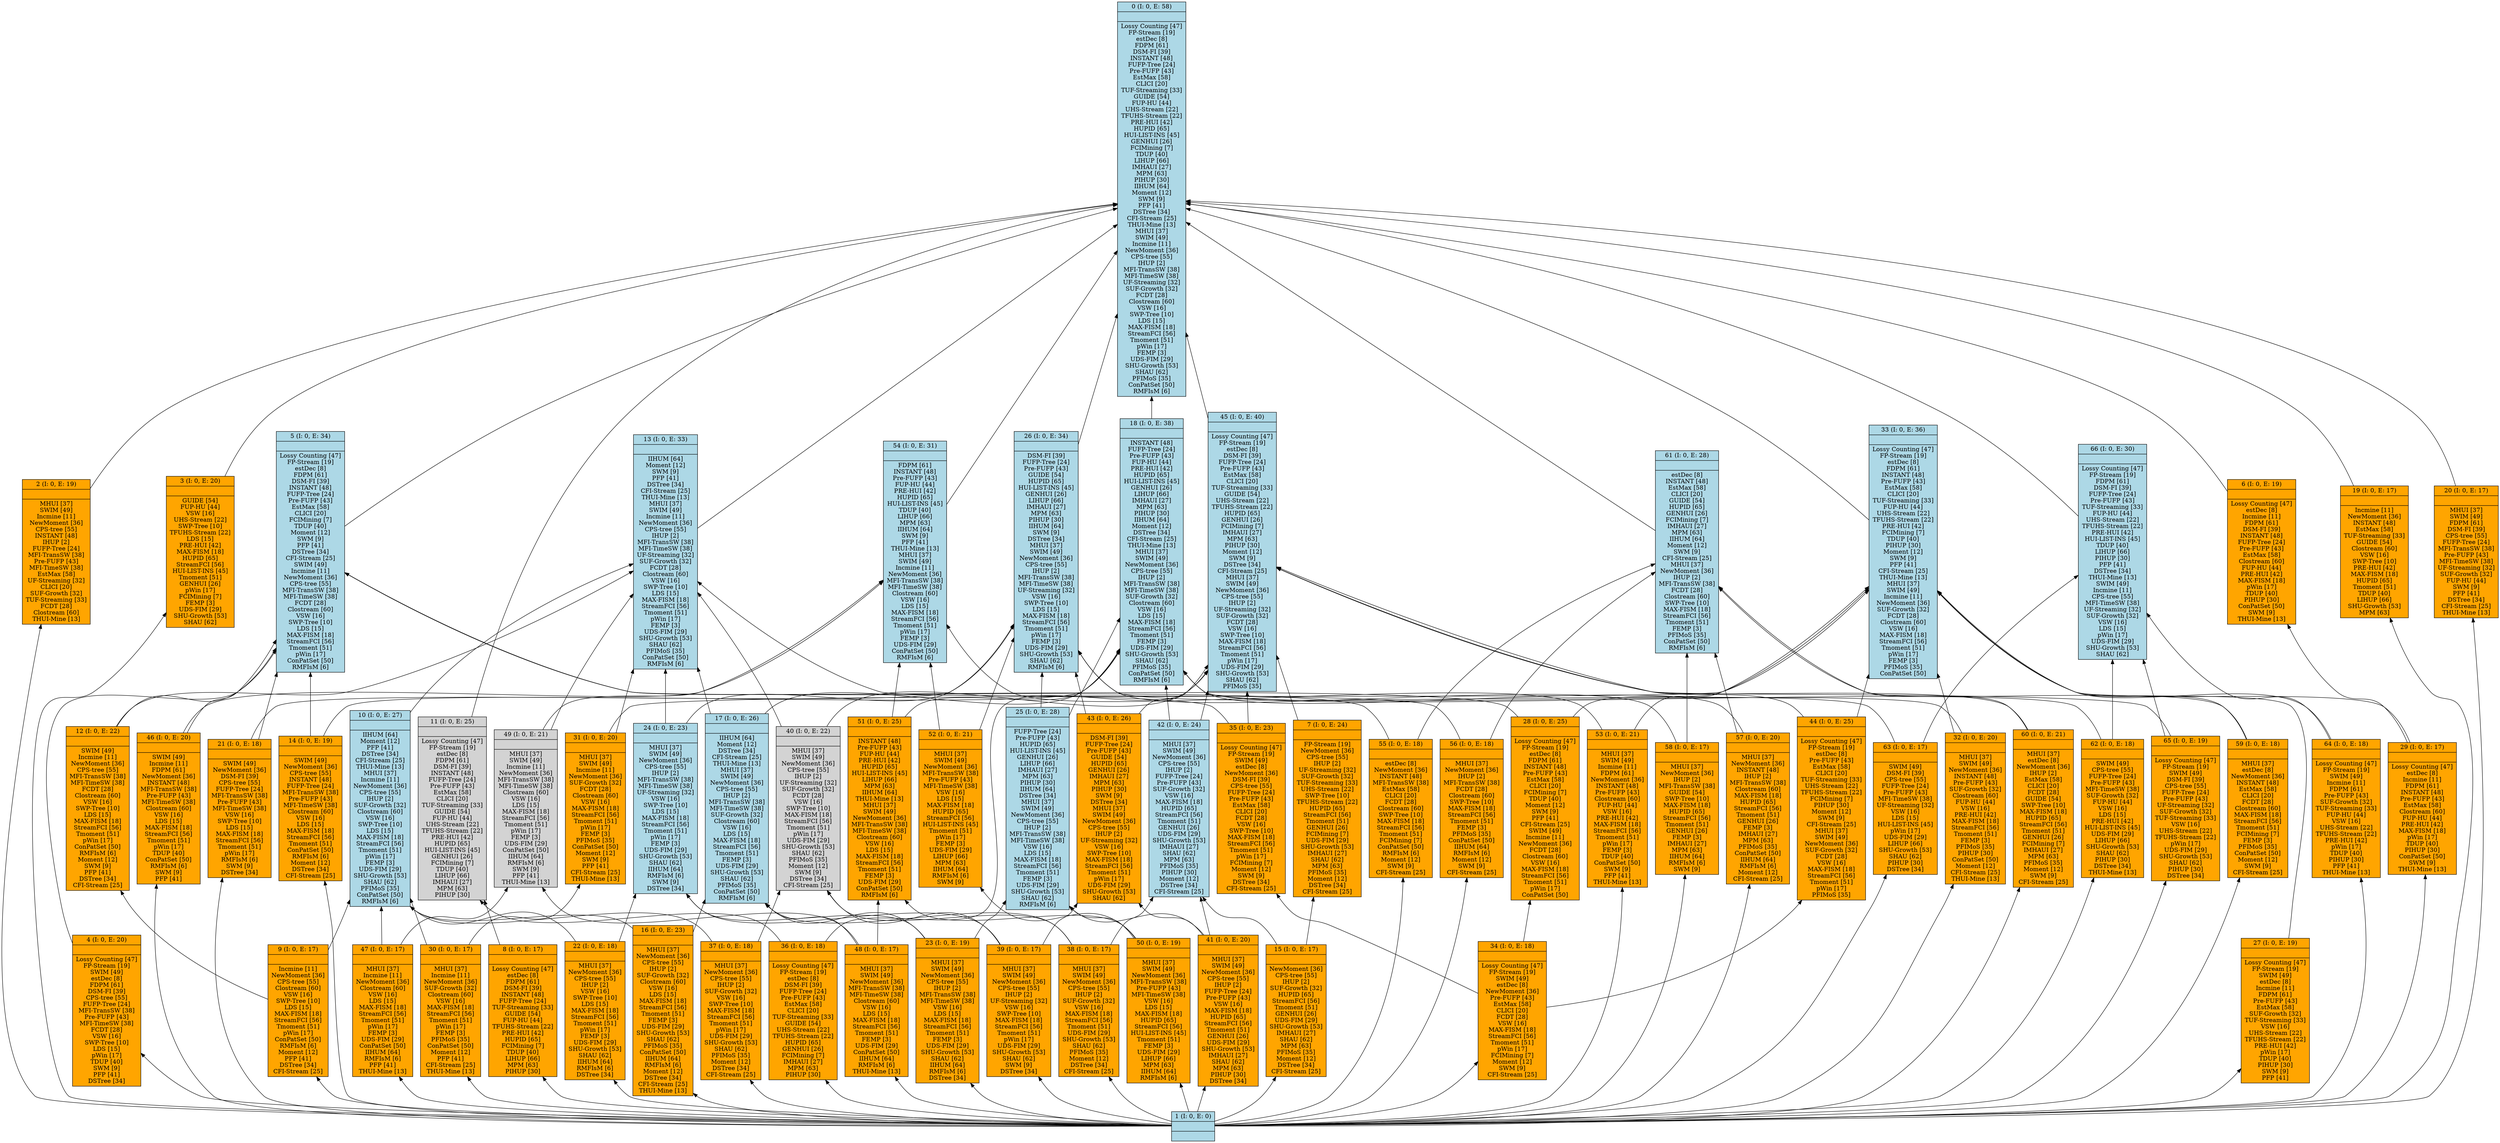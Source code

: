 digraph G { 
	rankdir=BT;
0 [shape=record,style=filled,fillcolor=lightblue,label="{0 (I: 0, E: 58)||Lossy Counting [47]\nFP-Stream [19]\nestDec [8]\nFDPM [61]\nDSM-FI [39]\nINSTANT [48]\nFUFP-Tree [24]\nPre-FUFP [43]\nEstMax [58]\nCLICI [20]\nTUF-Streaming [33]\nGUIDE [54]\nFUP-HU [44]\nUHS-Stream [22]\nTFUHS-Stream [22]\nPRE-HUI [42]\nHUPID [65]\nHUI-LIST-INS [45]\nGENHUI [26]\nFCIMining [7]\nTDUP [40]\nLIHUP [66]\nIMHAUI [27]\nMPM [63]\nPIHUP [30]\nIIHUM [64]\nMoment [12]\nSWM [9]\nPFP [41]\nDSTree [34]\nCFI-Stream [25]\nTHUI-Mine [13]\nMHUI [37]\nSWIM [49]\nIncmine [11]\nNewMoment [36]\nCPS-tree [55]\nIHUP [2]\nMFI-TransSW [38]\nMFI-TimeSW [38]\nUF-Streaming [32]\nSUF-Growth [32]\nFCDT [28]\nClostream [60]\nVSW [16]\nSWP-Tree [10]\nLDS [15]\nMAX-FISM [18]\nStreamFCI [56]\nTmoment [51]\npWin [17]\nFEMP [3]\nUDS-FIM [29]\nSHU-Growth [53]\nSHAU [62]\nPFIMoS [35]\nConPatSet [50]\nRMFIsM [6]\n}"];
1 [shape=record,style=filled,fillcolor=lightblue,label="{1 (I: 0, E: 0)||}"];
2 [shape=record,style=filled,fillcolor=orange,label="{2 (I: 0, E: 19)||MHUI [37]\nSWIM [49]\nIncmine [11]\nNewMoment [36]\nCPS-tree [55]\nINSTANT [48]\nIHUP [2]\nFUFP-Tree [24]\nMFI-TransSW [38]\nPre-FUFP [43]\nMFI-TimeSW [38]\nEstMax [58]\nUF-Streaming [32]\nCLICI [20]\nSUF-Growth [32]\nTUF-Streaming [33]\nFCDT [28]\nClostream [60]\nTHUI-Mine [13]\n}"];
3 [shape=record,style=filled,fillcolor=orange,label="{3 (I: 0, E: 20)||GUIDE [54]\nFUP-HU [44]\nVSW [16]\nUHS-Stream [22]\nSWP-Tree [10]\nTFUHS-Stream [22]\nLDS [15]\nPRE-HUI [42]\nMAX-FISM [18]\nHUPID [65]\nStreamFCI [56]\nHUI-LIST-INS [45]\nTmoment [51]\nGENHUI [26]\npWin [17]\nFCIMining [7]\nFEMP [3]\nUDS-FIM [29]\nSHU-Growth [53]\nSHAU [62]\n}"];
4 [shape=record,style=filled,fillcolor=orange,label="{4 (I: 0, E: 20)||Lossy Counting [47]\nFP-Stream [19]\nSWIM [49]\nestDec [8]\nFDPM [61]\nDSM-FI [39]\nCPS-tree [55]\nFUFP-Tree [24]\nMFI-TransSW [38]\nPre-FUFP [43]\nMFI-TimeSW [38]\nFCDT [28]\nVSW [16]\nSWP-Tree [10]\nLDS [15]\npWin [17]\nTDUP [40]\nSWM [9]\nPFP [41]\nDSTree [34]\n}"];
5 [shape=record,style=filled,fillcolor=lightblue,label="{5 (I: 0, E: 34)||Lossy Counting [47]\nFP-Stream [19]\nestDec [8]\nFDPM [61]\nDSM-FI [39]\nINSTANT [48]\nFUFP-Tree [24]\nPre-FUFP [43]\nEstMax [58]\nCLICI [20]\nFCIMining [7]\nTDUP [40]\nMoment [12]\nSWM [9]\nPFP [41]\nDSTree [34]\nCFI-Stream [25]\nSWIM [49]\nIncmine [11]\nNewMoment [36]\nCPS-tree [55]\nMFI-TransSW [38]\nMFI-TimeSW [38]\nFCDT [28]\nClostream [60]\nVSW [16]\nSWP-Tree [10]\nLDS [15]\nMAX-FISM [18]\nStreamFCI [56]\nTmoment [51]\npWin [17]\nConPatSet [50]\nRMFIsM [6]\n}"];
6 [shape=record,style=filled,fillcolor=orange,label="{6 (I: 0, E: 19)||Lossy Counting [47]\nestDec [8]\nIncmine [11]\nFDPM [61]\nDSM-FI [39]\nINSTANT [48]\nFUFP-Tree [24]\nPre-FUFP [43]\nEstMax [58]\nClostream [60]\nFUP-HU [44]\nPRE-HUI [42]\nMAX-FISM [18]\npWin [17]\nTDUP [40]\nPIHUP [30]\nConPatSet [50]\nSWM [9]\nTHUI-Mine [13]\n}"];
7 [shape=record,style=filled,fillcolor=orange,label="{7 (I: 0, E: 24)||FP-Stream [19]\nNewMoment [36]\nCPS-tree [55]\nIHUP [2]\nUF-Streaming [32]\nSUF-Growth [32]\nTUF-Streaming [33]\nUHS-Stream [22]\nSWP-Tree [10]\nTFUHS-Stream [22]\nHUPID [65]\nStreamFCI [56]\nTmoment [51]\nGENHUI [26]\nFCIMining [7]\nUDS-FIM [29]\nSHU-Growth [53]\nIMHAUI [27]\nSHAU [62]\nMPM [63]\nPFIMoS [35]\nMoment [12]\nDSTree [34]\nCFI-Stream [25]\n}"];
8 [shape=record,style=filled,fillcolor=orange,label="{8 (I: 0, E: 17)||Lossy Counting [47]\nestDec [8]\nFDPM [61]\nDSM-FI [39]\nINSTANT [48]\nFUFP-Tree [24]\nTUF-Streaming [33]\nGUIDE [54]\nFUP-HU [44]\nTFUHS-Stream [22]\nPRE-HUI [42]\nHUPID [65]\nFCIMining [7]\nTDUP [40]\nLIHUP [66]\nMPM [63]\nPIHUP [30]\n}"];
9 [shape=record,style=filled,fillcolor=orange,label="{9 (I: 0, E: 17)||Incmine [11]\nNewMoment [36]\nCPS-tree [55]\nClostream [60]\nVSW [16]\nSWP-Tree [10]\nLDS [15]\nMAX-FISM [18]\nStreamFCI [56]\nTmoment [51]\npWin [17]\nConPatSet [50]\nRMFIsM [6]\nMoment [12]\nPFP [41]\nDSTree [34]\nCFI-Stream [25]\n}"];
10 [shape=record,style=filled,fillcolor=lightblue,label="{10 (I: 0, E: 27)||IIHUM [64]\nMoment [12]\nPFP [41]\nDSTree [34]\nCFI-Stream [25]\nTHUI-Mine [13]\nMHUI [37]\nIncmine [11]\nNewMoment [36]\nCPS-tree [55]\nIHUP [2]\nSUF-Growth [32]\nClostream [60]\nVSW [16]\nSWP-Tree [10]\nLDS [15]\nMAX-FISM [18]\nStreamFCI [56]\nTmoment [51]\npWin [17]\nFEMP [3]\nUDS-FIM [29]\nSHU-Growth [53]\nSHAU [62]\nPFIMoS [35]\nConPatSet [50]\nRMFIsM [6]\n}"];
11 [shape=record,style=filled,label="{11 (I: 0, E: 25)||Lossy Counting [47]\nFP-Stream [19]\nestDec [8]\nFDPM [61]\nDSM-FI [39]\nINSTANT [48]\nFUFP-Tree [24]\nPre-FUFP [43]\nEstMax [58]\nCLICI [20]\nTUF-Streaming [33]\nGUIDE [54]\nFUP-HU [44]\nUHS-Stream [22]\nTFUHS-Stream [22]\nPRE-HUI [42]\nHUPID [65]\nHUI-LIST-INS [45]\nGENHUI [26]\nFCIMining [7]\nTDUP [40]\nLIHUP [66]\nIMHAUI [27]\nMPM [63]\nPIHUP [30]\n}"];
12 [shape=record,style=filled,fillcolor=orange,label="{12 (I: 0, E: 22)||SWIM [49]\nIncmine [11]\nNewMoment [36]\nCPS-tree [55]\nMFI-TransSW [38]\nMFI-TimeSW [38]\nFCDT [28]\nClostream [60]\nVSW [16]\nSWP-Tree [10]\nLDS [15]\nMAX-FISM [18]\nStreamFCI [56]\nTmoment [51]\npWin [17]\nConPatSet [50]\nRMFIsM [6]\nMoment [12]\nSWM [9]\nPFP [41]\nDSTree [34]\nCFI-Stream [25]\n}"];
13 [shape=record,style=filled,fillcolor=lightblue,label="{13 (I: 0, E: 33)||IIHUM [64]\nMoment [12]\nSWM [9]\nPFP [41]\nDSTree [34]\nCFI-Stream [25]\nTHUI-Mine [13]\nMHUI [37]\nSWIM [49]\nIncmine [11]\nNewMoment [36]\nCPS-tree [55]\nIHUP [2]\nMFI-TransSW [38]\nMFI-TimeSW [38]\nUF-Streaming [32]\nSUF-Growth [32]\nFCDT [28]\nClostream [60]\nVSW [16]\nSWP-Tree [10]\nLDS [15]\nMAX-FISM [18]\nStreamFCI [56]\nTmoment [51]\npWin [17]\nFEMP [3]\nUDS-FIM [29]\nSHU-Growth [53]\nSHAU [62]\nPFIMoS [35]\nConPatSet [50]\nRMFIsM [6]\n}"];
14 [shape=record,style=filled,fillcolor=orange,label="{14 (I: 0, E: 19)||SWIM [49]\nNewMoment [36]\nCPS-tree [55]\nINSTANT [48]\nFUFP-Tree [24]\nMFI-TransSW [38]\nPre-FUFP [43]\nMFI-TimeSW [38]\nClostream [60]\nVSW [16]\nLDS [15]\nMAX-FISM [18]\nStreamFCI [56]\nTmoment [51]\nConPatSet [50]\nRMFIsM [6]\nMoment [12]\nDSTree [34]\nCFI-Stream [25]\n}"];
15 [shape=record,style=filled,fillcolor=orange,label="{15 (I: 0, E: 17)||NewMoment [36]\nCPS-tree [55]\nIHUP [2]\nSUF-Growth [32]\nHUPID [65]\nStreamFCI [56]\nTmoment [51]\nGENHUI [26]\nUDS-FIM [29]\nSHU-Growth [53]\nIMHAUI [27]\nSHAU [62]\nMPM [63]\nPFIMoS [35]\nMoment [12]\nDSTree [34]\nCFI-Stream [25]\n}"];
16 [shape=record,style=filled,fillcolor=orange,label="{16 (I: 0, E: 23)||MHUI [37]\nNewMoment [36]\nCPS-tree [55]\nIHUP [2]\nSUF-Growth [32]\nClostream [60]\nVSW [16]\nLDS [15]\nMAX-FISM [18]\nStreamFCI [56]\nTmoment [51]\nFEMP [3]\nUDS-FIM [29]\nSHU-Growth [53]\nSHAU [62]\nPFIMoS [35]\nConPatSet [50]\nIIHUM [64]\nRMFIsM [6]\nMoment [12]\nDSTree [34]\nCFI-Stream [25]\nTHUI-Mine [13]\n}"];
17 [shape=record,style=filled,fillcolor=lightblue,label="{17 (I: 0, E: 26)||IIHUM [64]\nMoment [12]\nDSTree [34]\nCFI-Stream [25]\nTHUI-Mine [13]\nMHUI [37]\nSWIM [49]\nNewMoment [36]\nCPS-tree [55]\nIHUP [2]\nMFI-TransSW [38]\nMFI-TimeSW [38]\nSUF-Growth [32]\nClostream [60]\nVSW [16]\nLDS [15]\nMAX-FISM [18]\nStreamFCI [56]\nTmoment [51]\nFEMP [3]\nUDS-FIM [29]\nSHU-Growth [53]\nSHAU [62]\nPFIMoS [35]\nConPatSet [50]\nRMFIsM [6]\n}"];
18 [shape=record,style=filled,fillcolor=lightblue,label="{18 (I: 0, E: 38)||INSTANT [48]\nFUFP-Tree [24]\nPre-FUFP [43]\nFUP-HU [44]\nPRE-HUI [42]\nHUPID [65]\nHUI-LIST-INS [45]\nGENHUI [26]\nLIHUP [66]\nIMHAUI [27]\nMPM [63]\nPIHUP [30]\nIIHUM [64]\nMoment [12]\nDSTree [34]\nCFI-Stream [25]\nTHUI-Mine [13]\nMHUI [37]\nSWIM [49]\nNewMoment [36]\nCPS-tree [55]\nIHUP [2]\nMFI-TransSW [38]\nMFI-TimeSW [38]\nSUF-Growth [32]\nClostream [60]\nVSW [16]\nLDS [15]\nMAX-FISM [18]\nStreamFCI [56]\nTmoment [51]\nFEMP [3]\nUDS-FIM [29]\nSHU-Growth [53]\nSHAU [62]\nPFIMoS [35]\nConPatSet [50]\nRMFIsM [6]\n}"];
19 [shape=record,style=filled,fillcolor=orange,label="{19 (I: 0, E: 17)||Incmine [11]\nNewMoment [36]\nINSTANT [48]\nEstMax [58]\nTUF-Streaming [33]\nGUIDE [54]\nClostream [60]\nVSW [16]\nSWP-Tree [10]\nPRE-HUI [42]\nMAX-FISM [18]\nHUPID [65]\nTmoment [51]\nTDUP [40]\nLIHUP [66]\nSHU-Growth [53]\nMPM [63]\n}"];
20 [shape=record,style=filled,fillcolor=orange,label="{20 (I: 0, E: 17)||MHUI [37]\nSWIM [49]\nFDPM [61]\nDSM-FI [39]\nCPS-tree [55]\nFUFP-Tree [24]\nMFI-TransSW [38]\nPre-FUFP [43]\nMFI-TimeSW [38]\nUF-Streaming [32]\nSUF-Growth [32]\nFUP-HU [44]\nSWM [9]\nPFP [41]\nDSTree [34]\nCFI-Stream [25]\nTHUI-Mine [13]\n}"];
21 [shape=record,style=filled,fillcolor=orange,label="{21 (I: 0, E: 18)||SWIM [49]\nNewMoment [36]\nDSM-FI [39]\nCPS-tree [55]\nFUFP-Tree [24]\nMFI-TransSW [38]\nPre-FUFP [43]\nMFI-TimeSW [38]\nVSW [16]\nSWP-Tree [10]\nLDS [15]\nMAX-FISM [18]\nStreamFCI [56]\nTmoment [51]\npWin [17]\nRMFIsM [6]\nSWM [9]\nDSTree [34]\n}"];
22 [shape=record,style=filled,fillcolor=orange,label="{22 (I: 0, E: 18)||MHUI [37]\nNewMoment [36]\nCPS-tree [55]\nIHUP [2]\nVSW [16]\nSWP-Tree [10]\nLDS [15]\nMAX-FISM [18]\nStreamFCI [56]\nTmoment [51]\npWin [17]\nFEMP [3]\nUDS-FIM [29]\nSHU-Growth [53]\nSHAU [62]\nIIHUM [64]\nRMFIsM [6]\nDSTree [34]\n}"];
23 [shape=record,style=filled,fillcolor=orange,label="{23 (I: 0, E: 19)||MHUI [37]\nSWIM [49]\nNewMoment [36]\nCPS-tree [55]\nIHUP [2]\nMFI-TransSW [38]\nMFI-TimeSW [38]\nVSW [16]\nLDS [15]\nMAX-FISM [18]\nStreamFCI [56]\nTmoment [51]\nFEMP [3]\nUDS-FIM [29]\nSHU-Growth [53]\nSHAU [62]\nIIHUM [64]\nRMFIsM [6]\nDSTree [34]\n}"];
24 [shape=record,style=filled,fillcolor=lightblue,label="{24 (I: 0, E: 23)||MHUI [37]\nSWIM [49]\nNewMoment [36]\nCPS-tree [55]\nIHUP [2]\nMFI-TransSW [38]\nMFI-TimeSW [38]\nUF-Streaming [32]\nVSW [16]\nSWP-Tree [10]\nLDS [15]\nMAX-FISM [18]\nStreamFCI [56]\nTmoment [51]\npWin [17]\nFEMP [3]\nUDS-FIM [29]\nSHU-Growth [53]\nSHAU [62]\nIIHUM [64]\nRMFIsM [6]\nSWM [9]\nDSTree [34]\n}"];
25 [shape=record,style=filled,fillcolor=lightblue,label="{25 (I: 0, E: 28)||FUFP-Tree [24]\nPre-FUFP [43]\nHUPID [65]\nHUI-LIST-INS [45]\nGENHUI [26]\nLIHUP [66]\nIMHAUI [27]\nMPM [63]\nPIHUP [30]\nIIHUM [64]\nDSTree [34]\nMHUI [37]\nSWIM [49]\nNewMoment [36]\nCPS-tree [55]\nIHUP [2]\nMFI-TransSW [38]\nMFI-TimeSW [38]\nVSW [16]\nLDS [15]\nMAX-FISM [18]\nStreamFCI [56]\nTmoment [51]\nFEMP [3]\nUDS-FIM [29]\nSHU-Growth [53]\nSHAU [62]\nRMFIsM [6]\n}"];
26 [shape=record,style=filled,fillcolor=lightblue,label="{26 (I: 0, E: 34)||DSM-FI [39]\nFUFP-Tree [24]\nPre-FUFP [43]\nGUIDE [54]\nHUPID [65]\nHUI-LIST-INS [45]\nGENHUI [26]\nLIHUP [66]\nIMHAUI [27]\nMPM [63]\nPIHUP [30]\nIIHUM [64]\nSWM [9]\nDSTree [34]\nMHUI [37]\nSWIM [49]\nNewMoment [36]\nCPS-tree [55]\nIHUP [2]\nMFI-TransSW [38]\nMFI-TimeSW [38]\nUF-Streaming [32]\nVSW [16]\nSWP-Tree [10]\nLDS [15]\nMAX-FISM [18]\nStreamFCI [56]\nTmoment [51]\npWin [17]\nFEMP [3]\nUDS-FIM [29]\nSHU-Growth [53]\nSHAU [62]\nRMFIsM [6]\n}"];
27 [shape=record,style=filled,fillcolor=orange,label="{27 (I: 0, E: 19)||Lossy Counting [47]\nFP-Stream [19]\nSWIM [49]\nestDec [8]\nIncmine [11]\nFDPM [61]\nPre-FUFP [43]\nEstMax [58]\nSUF-Growth [32]\nTUF-Streaming [33]\nVSW [16]\nUHS-Stream [22]\nTFUHS-Stream [22]\nPRE-HUI [42]\npWin [17]\nTDUP [40]\nPIHUP [30]\nSWM [9]\nPFP [41]\n}"];
28 [shape=record,style=filled,fillcolor=orange,label="{28 (I: 0, E: 25)||Lossy Counting [47]\nFP-Stream [19]\nestDec [8]\nFDPM [61]\nINSTANT [48]\nPre-FUFP [43]\nEstMax [58]\nCLICI [20]\nFCIMining [7]\nTDUP [40]\nMoment [12]\nSWM [9]\nPFP [41]\nCFI-Stream [25]\nSWIM [49]\nIncmine [11]\nNewMoment [36]\nFCDT [28]\nClostream [60]\nVSW [16]\nMAX-FISM [18]\nStreamFCI [56]\nTmoment [51]\npWin [17]\nConPatSet [50]\n}"];
29 [shape=record,style=filled,fillcolor=orange,label="{29 (I: 0, E: 17)||Lossy Counting [47]\nestDec [8]\nIncmine [11]\nFDPM [61]\nINSTANT [48]\nPre-FUFP [43]\nEstMax [58]\nClostream [60]\nFUP-HU [44]\nPRE-HUI [42]\nMAX-FISM [18]\npWin [17]\nTDUP [40]\nPIHUP [30]\nConPatSet [50]\nSWM [9]\nTHUI-Mine [13]\n}"];
30 [shape=record,style=filled,fillcolor=orange,label="{30 (I: 0, E: 17)||MHUI [37]\nIncmine [11]\nNewMoment [36]\nSUF-Growth [32]\nClostream [60]\nVSW [16]\nMAX-FISM [18]\nStreamFCI [56]\nTmoment [51]\npWin [17]\nFEMP [3]\nPFIMoS [35]\nConPatSet [50]\nMoment [12]\nPFP [41]\nCFI-Stream [25]\nTHUI-Mine [13]\n}"];
31 [shape=record,style=filled,fillcolor=orange,label="{31 (I: 0, E: 20)||MHUI [37]\nSWIM [49]\nIncmine [11]\nNewMoment [36]\nSUF-Growth [32]\nFCDT [28]\nClostream [60]\nVSW [16]\nMAX-FISM [18]\nStreamFCI [56]\nTmoment [51]\npWin [17]\nFEMP [3]\nPFIMoS [35]\nConPatSet [50]\nMoment [12]\nSWM [9]\nPFP [41]\nCFI-Stream [25]\nTHUI-Mine [13]\n}"];
32 [shape=record,style=filled,fillcolor=orange,label="{32 (I: 0, E: 20)||MHUI [37]\nSWIM [49]\nNewMoment [36]\nINSTANT [48]\nPre-FUFP [43]\nSUF-Growth [32]\nClostream [60]\nFUP-HU [44]\nVSW [16]\nPRE-HUI [42]\nMAX-FISM [18]\nStreamFCI [56]\nTmoment [51]\nFEMP [3]\nPFIMoS [35]\nPIHUP [30]\nConPatSet [50]\nMoment [12]\nCFI-Stream [25]\nTHUI-Mine [13]\n}"];
33 [shape=record,style=filled,fillcolor=lightblue,label="{33 (I: 0, E: 36)||Lossy Counting [47]\nFP-Stream [19]\nestDec [8]\nFDPM [61]\nINSTANT [48]\nPre-FUFP [43]\nEstMax [58]\nCLICI [20]\nTUF-Streaming [33]\nFUP-HU [44]\nUHS-Stream [22]\nTFUHS-Stream [22]\nPRE-HUI [42]\nFCIMining [7]\nTDUP [40]\nPIHUP [30]\nMoment [12]\nSWM [9]\nPFP [41]\nCFI-Stream [25]\nTHUI-Mine [13]\nMHUI [37]\nSWIM [49]\nIncmine [11]\nNewMoment [36]\nSUF-Growth [32]\nFCDT [28]\nClostream [60]\nVSW [16]\nMAX-FISM [18]\nStreamFCI [56]\nTmoment [51]\npWin [17]\nFEMP [3]\nPFIMoS [35]\nConPatSet [50]\n}"];
34 [shape=record,style=filled,fillcolor=orange,label="{34 (I: 0, E: 18)||Lossy Counting [47]\nFP-Stream [19]\nSWIM [49]\nestDec [8]\nNewMoment [36]\nPre-FUFP [43]\nEstMax [58]\nCLICI [20]\nFCDT [28]\nVSW [16]\nMAX-FISM [18]\nStreamFCI [56]\nTmoment [51]\npWin [17]\nFCIMining [7]\nMoment [12]\nSWM [9]\nCFI-Stream [25]\n}"];
35 [shape=record,style=filled,fillcolor=orange,label="{35 (I: 0, E: 23)||Lossy Counting [47]\nFP-Stream [19]\nSWIM [49]\nestDec [8]\nNewMoment [36]\nDSM-FI [39]\nCPS-tree [55]\nFUFP-Tree [24]\nPre-FUFP [43]\nEstMax [58]\nCLICI [20]\nFCDT [28]\nVSW [16]\nSWP-Tree [10]\nMAX-FISM [18]\nStreamFCI [56]\nTmoment [51]\npWin [17]\nFCIMining [7]\nMoment [12]\nSWM [9]\nDSTree [34]\nCFI-Stream [25]\n}"];
36 [shape=record,style=filled,fillcolor=orange,label="{36 (I: 0, E: 18)||Lossy Counting [47]\nFP-Stream [19]\nestDec [8]\nDSM-FI [39]\nFUFP-Tree [24]\nPre-FUFP [43]\nEstMax [58]\nCLICI [20]\nTUF-Streaming [33]\nGUIDE [54]\nUHS-Stream [22]\nTFUHS-Stream [22]\nHUPID [65]\nGENHUI [26]\nFCIMining [7]\nIMHAUI [27]\nMPM [63]\nPIHUP [30]\n}"];
37 [shape=record,style=filled,fillcolor=orange,label="{37 (I: 0, E: 18)||MHUI [37]\nNewMoment [36]\nCPS-tree [55]\nIHUP [2]\nSUF-Growth [32]\nVSW [16]\nSWP-Tree [10]\nMAX-FISM [18]\nStreamFCI [56]\nTmoment [51]\npWin [17]\nUDS-FIM [29]\nSHU-Growth [53]\nSHAU [62]\nPFIMoS [35]\nMoment [12]\nDSTree [34]\nCFI-Stream [25]\n}"];
38 [shape=record,style=filled,fillcolor=orange,label="{38 (I: 0, E: 17)||MHUI [37]\nSWIM [49]\nNewMoment [36]\nCPS-tree [55]\nIHUP [2]\nSUF-Growth [32]\nVSW [16]\nMAX-FISM [18]\nStreamFCI [56]\nTmoment [51]\nUDS-FIM [29]\nSHU-Growth [53]\nSHAU [62]\nPFIMoS [35]\nMoment [12]\nDSTree [34]\nCFI-Stream [25]\n}"];
39 [shape=record,style=filled,fillcolor=orange,label="{39 (I: 0, E: 17)||MHUI [37]\nSWIM [49]\nNewMoment [36]\nCPS-tree [55]\nIHUP [2]\nUF-Streaming [32]\nVSW [16]\nSWP-Tree [10]\nMAX-FISM [18]\nStreamFCI [56]\nTmoment [51]\npWin [17]\nUDS-FIM [29]\nSHU-Growth [53]\nSHAU [62]\nSWM [9]\nDSTree [34]\n}"];
40 [shape=record,style=filled,label="{40 (I: 0, E: 22)||MHUI [37]\nSWIM [49]\nNewMoment [36]\nCPS-tree [55]\nIHUP [2]\nUF-Streaming [32]\nSUF-Growth [32]\nFCDT [28]\nVSW [16]\nSWP-Tree [10]\nMAX-FISM [18]\nStreamFCI [56]\nTmoment [51]\npWin [17]\nUDS-FIM [29]\nSHU-Growth [53]\nSHAU [62]\nPFIMoS [35]\nMoment [12]\nSWM [9]\nDSTree [34]\nCFI-Stream [25]\n}"];
41 [shape=record,style=filled,fillcolor=orange,label="{41 (I: 0, E: 20)||MHUI [37]\nSWIM [49]\nNewMoment [36]\nCPS-tree [55]\nIHUP [2]\nFUFP-Tree [24]\nPre-FUFP [43]\nVSW [16]\nMAX-FISM [18]\nHUPID [65]\nStreamFCI [56]\nTmoment [51]\nGENHUI [26]\nUDS-FIM [29]\nSHU-Growth [53]\nIMHAUI [27]\nSHAU [62]\nMPM [63]\nPIHUP [30]\nDSTree [34]\n}"];
42 [shape=record,style=filled,fillcolor=lightblue,label="{42 (I: 0, E: 24)||MHUI [37]\nSWIM [49]\nNewMoment [36]\nCPS-tree [55]\nIHUP [2]\nFUFP-Tree [24]\nPre-FUFP [43]\nSUF-Growth [32]\nVSW [16]\nMAX-FISM [18]\nHUPID [65]\nStreamFCI [56]\nTmoment [51]\nGENHUI [26]\nUDS-FIM [29]\nSHU-Growth [53]\nIMHAUI [27]\nSHAU [62]\nMPM [63]\nPFIMoS [35]\nPIHUP [30]\nMoment [12]\nDSTree [34]\nCFI-Stream [25]\n}"];
43 [shape=record,style=filled,fillcolor=orange,label="{43 (I: 0, E: 26)||DSM-FI [39]\nFUFP-Tree [24]\nPre-FUFP [43]\nGUIDE [54]\nHUPID [65]\nGENHUI [26]\nIMHAUI [27]\nMPM [63]\nPIHUP [30]\nSWM [9]\nDSTree [34]\nMHUI [37]\nSWIM [49]\nNewMoment [36]\nCPS-tree [55]\nIHUP [2]\nUF-Streaming [32]\nVSW [16]\nSWP-Tree [10]\nMAX-FISM [18]\nStreamFCI [56]\nTmoment [51]\npWin [17]\nUDS-FIM [29]\nSHU-Growth [53]\nSHAU [62]\n}"];
44 [shape=record,style=filled,fillcolor=orange,label="{44 (I: 0, E: 25)||Lossy Counting [47]\nFP-Stream [19]\nestDec [8]\nPre-FUFP [43]\nEstMax [58]\nCLICI [20]\nTUF-Streaming [33]\nUHS-Stream [22]\nTFUHS-Stream [22]\nFCIMining [7]\nPIHUP [30]\nMoment [12]\nSWM [9]\nCFI-Stream [25]\nMHUI [37]\nSWIM [49]\nNewMoment [36]\nSUF-Growth [32]\nFCDT [28]\nVSW [16]\nMAX-FISM [18]\nStreamFCI [56]\nTmoment [51]\npWin [17]\nPFIMoS [35]\n}"];
45 [shape=record,style=filled,fillcolor=lightblue,label="{45 (I: 0, E: 40)||Lossy Counting [47]\nFP-Stream [19]\nestDec [8]\nDSM-FI [39]\nFUFP-Tree [24]\nPre-FUFP [43]\nEstMax [58]\nCLICI [20]\nTUF-Streaming [33]\nGUIDE [54]\nUHS-Stream [22]\nTFUHS-Stream [22]\nHUPID [65]\nGENHUI [26]\nFCIMining [7]\nIMHAUI [27]\nMPM [63]\nPIHUP [30]\nMoment [12]\nSWM [9]\nDSTree [34]\nCFI-Stream [25]\nMHUI [37]\nSWIM [49]\nNewMoment [36]\nCPS-tree [55]\nIHUP [2]\nUF-Streaming [32]\nSUF-Growth [32]\nFCDT [28]\nVSW [16]\nSWP-Tree [10]\nMAX-FISM [18]\nStreamFCI [56]\nTmoment [51]\npWin [17]\nUDS-FIM [29]\nSHU-Growth [53]\nSHAU [62]\nPFIMoS [35]\n}"];
46 [shape=record,style=filled,fillcolor=orange,label="{46 (I: 0, E: 20)||SWIM [49]\nIncmine [11]\nFDPM [61]\nNewMoment [36]\nINSTANT [48]\nMFI-TransSW [38]\nPre-FUFP [43]\nMFI-TimeSW [38]\nClostream [60]\nVSW [16]\nLDS [15]\nMAX-FISM [18]\nStreamFCI [56]\nTmoment [51]\npWin [17]\nTDUP [40]\nConPatSet [50]\nRMFIsM [6]\nSWM [9]\nPFP [41]\n}"];
47 [shape=record,style=filled,fillcolor=orange,label="{47 (I: 0, E: 17)||MHUI [37]\nIncmine [11]\nNewMoment [36]\nClostream [60]\nVSW [16]\nLDS [15]\nMAX-FISM [18]\nStreamFCI [56]\nTmoment [51]\npWin [17]\nFEMP [3]\nUDS-FIM [29]\nConPatSet [50]\nIIHUM [64]\nRMFIsM [6]\nPFP [41]\nTHUI-Mine [13]\n}"];
48 [shape=record,style=filled,fillcolor=orange,label="{48 (I: 0, E: 17)||MHUI [37]\nSWIM [49]\nNewMoment [36]\nMFI-TransSW [38]\nMFI-TimeSW [38]\nClostream [60]\nVSW [16]\nLDS [15]\nMAX-FISM [18]\nStreamFCI [56]\nTmoment [51]\nFEMP [3]\nUDS-FIM [29]\nConPatSet [50]\nIIHUM [64]\nRMFIsM [6]\nTHUI-Mine [13]\n}"];
49 [shape=record,style=filled,label="{49 (I: 0, E: 21)||MHUI [37]\nSWIM [49]\nIncmine [11]\nNewMoment [36]\nMFI-TransSW [38]\nMFI-TimeSW [38]\nClostream [60]\nVSW [16]\nLDS [15]\nMAX-FISM [18]\nStreamFCI [56]\nTmoment [51]\npWin [17]\nFEMP [3]\nUDS-FIM [29]\nConPatSet [50]\nIIHUM [64]\nRMFIsM [6]\nSWM [9]\nPFP [41]\nTHUI-Mine [13]\n}"];
50 [shape=record,style=filled,fillcolor=orange,label="{50 (I: 0, E: 19)||MHUI [37]\nSWIM [49]\nNewMoment [36]\nMFI-TransSW [38]\nPre-FUFP [43]\nMFI-TimeSW [38]\nVSW [16]\nLDS [15]\nMAX-FISM [18]\nHUPID [65]\nStreamFCI [56]\nHUI-LIST-INS [45]\nTmoment [51]\nFEMP [3]\nUDS-FIM [29]\nLIHUP [66]\nMPM [63]\nIIHUM [64]\nRMFIsM [6]\n}"];
51 [shape=record,style=filled,fillcolor=orange,label="{51 (I: 0, E: 25)||INSTANT [48]\nPre-FUFP [43]\nFUP-HU [44]\nPRE-HUI [42]\nHUPID [65]\nHUI-LIST-INS [45]\nLIHUP [66]\nMPM [63]\nIIHUM [64]\nTHUI-Mine [13]\nMHUI [37]\nSWIM [49]\nNewMoment [36]\nMFI-TransSW [38]\nMFI-TimeSW [38]\nClostream [60]\nVSW [16]\nLDS [15]\nMAX-FISM [18]\nStreamFCI [56]\nTmoment [51]\nFEMP [3]\nUDS-FIM [29]\nConPatSet [50]\nRMFIsM [6]\n}"];
52 [shape=record,style=filled,fillcolor=orange,label="{52 (I: 0, E: 21)||MHUI [37]\nSWIM [49]\nNewMoment [36]\nMFI-TransSW [38]\nPre-FUFP [43]\nMFI-TimeSW [38]\nVSW [16]\nLDS [15]\nMAX-FISM [18]\nHUPID [65]\nStreamFCI [56]\nHUI-LIST-INS [45]\nTmoment [51]\npWin [17]\nFEMP [3]\nUDS-FIM [29]\nLIHUP [66]\nMPM [63]\nIIHUM [64]\nRMFIsM [6]\nSWM [9]\n}"];
53 [shape=record,style=filled,fillcolor=orange,label="{53 (I: 0, E: 21)||MHUI [37]\nSWIM [49]\nIncmine [11]\nFDPM [61]\nNewMoment [36]\nINSTANT [48]\nPre-FUFP [43]\nClostream [60]\nFUP-HU [44]\nVSW [16]\nPRE-HUI [42]\nMAX-FISM [18]\nStreamFCI [56]\nTmoment [51]\npWin [17]\nFEMP [3]\nTDUP [40]\nConPatSet [50]\nSWM [9]\nPFP [41]\nTHUI-Mine [13]\n}"];
54 [shape=record,style=filled,fillcolor=lightblue,label="{54 (I: 0, E: 31)||FDPM [61]\nINSTANT [48]\nPre-FUFP [43]\nFUP-HU [44]\nPRE-HUI [42]\nHUPID [65]\nHUI-LIST-INS [45]\nTDUP [40]\nLIHUP [66]\nMPM [63]\nIIHUM [64]\nSWM [9]\nPFP [41]\nTHUI-Mine [13]\nMHUI [37]\nSWIM [49]\nIncmine [11]\nNewMoment [36]\nMFI-TransSW [38]\nMFI-TimeSW [38]\nClostream [60]\nVSW [16]\nLDS [15]\nMAX-FISM [18]\nStreamFCI [56]\nTmoment [51]\npWin [17]\nFEMP [3]\nUDS-FIM [29]\nConPatSet [50]\nRMFIsM [6]\n}"];
55 [shape=record,style=filled,fillcolor=orange,label="{55 (I: 0, E: 18)||estDec [8]\nNewMoment [36]\nINSTANT [48]\nMFI-TransSW [38]\nEstMax [58]\nCLICI [20]\nFCDT [28]\nClostream [60]\nSWP-Tree [10]\nMAX-FISM [18]\nStreamFCI [56]\nTmoment [51]\nFCIMining [7]\nConPatSet [50]\nRMFIsM [6]\nMoment [12]\nSWM [9]\nCFI-Stream [25]\n}"];
56 [shape=record,style=filled,fillcolor=orange,label="{56 (I: 0, E: 18)||MHUI [37]\nNewMoment [36]\nIHUP [2]\nMFI-TransSW [38]\nFCDT [28]\nClostream [60]\nSWP-Tree [10]\nMAX-FISM [18]\nStreamFCI [56]\nTmoment [51]\nFEMP [3]\nPFIMoS [35]\nConPatSet [50]\nIIHUM [64]\nRMFIsM [6]\nMoment [12]\nSWM [9]\nCFI-Stream [25]\n}"];
57 [shape=record,style=filled,fillcolor=orange,label="{57 (I: 0, E: 20)||MHUI [37]\nNewMoment [36]\nINSTANT [48]\nIHUP [2]\nMFI-TransSW [38]\nClostream [60]\nMAX-FISM [18]\nHUPID [65]\nStreamFCI [56]\nTmoment [51]\nGENHUI [26]\nFEMP [3]\nIMHAUI [27]\nMPM [63]\nPFIMoS [35]\nConPatSet [50]\nIIHUM [64]\nRMFIsM [6]\nMoment [12]\nCFI-Stream [25]\n}"];
58 [shape=record,style=filled,fillcolor=orange,label="{58 (I: 0, E: 17)||MHUI [37]\nNewMoment [36]\nIHUP [2]\nMFI-TransSW [38]\nGUIDE [54]\nSWP-Tree [10]\nMAX-FISM [18]\nHUPID [65]\nStreamFCI [56]\nTmoment [51]\nGENHUI [26]\nFEMP [3]\nIMHAUI [27]\nMPM [63]\nIIHUM [64]\nRMFIsM [6]\nSWM [9]\n}"];
59 [shape=record,style=filled,fillcolor=orange,label="{59 (I: 0, E: 18)||MHUI [37]\nestDec [8]\nNewMoment [36]\nINSTANT [48]\nEstMax [58]\nCLICI [20]\nFCDT [28]\nClostream [60]\nMAX-FISM [18]\nStreamFCI [56]\nTmoment [51]\nFCIMining [7]\nFEMP [3]\nPFIMoS [35]\nConPatSet [50]\nMoment [12]\nSWM [9]\nCFI-Stream [25]\n}"];
60 [shape=record,style=filled,fillcolor=orange,label="{60 (I: 0, E: 21)||MHUI [37]\nestDec [8]\nNewMoment [36]\nIHUP [2]\nEstMax [58]\nCLICI [20]\nFCDT [28]\nGUIDE [54]\nSWP-Tree [10]\nMAX-FISM [18]\nHUPID [65]\nStreamFCI [56]\nTmoment [51]\nGENHUI [26]\nFCIMining [7]\nIMHAUI [27]\nMPM [63]\nPFIMoS [35]\nMoment [12]\nSWM [9]\nCFI-Stream [25]\n}"];
61 [shape=record,style=filled,fillcolor=lightblue,label="{61 (I: 0, E: 28)||estDec [8]\nINSTANT [48]\nEstMax [58]\nCLICI [20]\nGUIDE [54]\nHUPID [65]\nGENHUI [26]\nFCIMining [7]\nIMHAUI [27]\nMPM [63]\nIIHUM [64]\nMoment [12]\nSWM [9]\nCFI-Stream [25]\nMHUI [37]\nNewMoment [36]\nIHUP [2]\nMFI-TransSW [38]\nFCDT [28]\nClostream [60]\nSWP-Tree [10]\nMAX-FISM [18]\nStreamFCI [56]\nTmoment [51]\nFEMP [3]\nPFIMoS [35]\nConPatSet [50]\nRMFIsM [6]\n}"];
62 [shape=record,style=filled,fillcolor=orange,label="{62 (I: 0, E: 18)||SWIM [49]\nCPS-tree [55]\nFUFP-Tree [24]\nPre-FUFP [43]\nMFI-TimeSW [38]\nSUF-Growth [32]\nFUP-HU [44]\nVSW [16]\nLDS [15]\nPRE-HUI [42]\nHUI-LIST-INS [45]\nUDS-FIM [29]\nLIHUP [66]\nSHU-Growth [53]\nSHAU [62]\nPIHUP [30]\nDSTree [34]\nTHUI-Mine [13]\n}"];
63 [shape=record,style=filled,fillcolor=orange,label="{63 (I: 0, E: 17)||SWIM [49]\nDSM-FI [39]\nCPS-tree [55]\nFUFP-Tree [24]\nPre-FUFP [43]\nMFI-TimeSW [38]\nUF-Streaming [32]\nVSW [16]\nLDS [15]\nHUI-LIST-INS [45]\npWin [17]\nUDS-FIM [29]\nLIHUP [66]\nSHU-Growth [53]\nSHAU [62]\nPIHUP [30]\nDSTree [34]\n}"];
64 [shape=record,style=filled,fillcolor=orange,label="{64 (I: 0, E: 18)||Lossy Counting [47]\nFP-Stream [19]\nSWIM [49]\nIncmine [11]\nFDPM [61]\nPre-FUFP [43]\nSUF-Growth [32]\nTUF-Streaming [33]\nFUP-HU [44]\nVSW [16]\nUHS-Stream [22]\nTFUHS-Stream [22]\nPRE-HUI [42]\npWin [17]\nTDUP [40]\nPIHUP [30]\nPFP [41]\nTHUI-Mine [13]\n}"];
65 [shape=record,style=filled,fillcolor=orange,label="{65 (I: 0, E: 19)||Lossy Counting [47]\nFP-Stream [19]\nSWIM [49]\nDSM-FI [39]\nCPS-tree [55]\nFUFP-Tree [24]\nPre-FUFP [43]\nUF-Streaming [32]\nSUF-Growth [32]\nTUF-Streaming [33]\nVSW [16]\nUHS-Stream [22]\nTFUHS-Stream [22]\npWin [17]\nUDS-FIM [29]\nSHU-Growth [53]\nSHAU [62]\nPIHUP [30]\nDSTree [34]\n}"];
66 [shape=record,style=filled,fillcolor=lightblue,label="{66 (I: 0, E: 30)||Lossy Counting [47]\nFP-Stream [19]\nFDPM [61]\nDSM-FI [39]\nFUFP-Tree [24]\nPre-FUFP [43]\nTUF-Streaming [33]\nFUP-HU [44]\nUHS-Stream [22]\nTFUHS-Stream [22]\nPRE-HUI [42]\nHUI-LIST-INS [45]\nTDUP [40]\nLIHUP [66]\nPIHUP [30]\nPFP [41]\nDSTree [34]\nTHUI-Mine [13]\nSWIM [49]\nIncmine [11]\nCPS-tree [55]\nMFI-TimeSW [38]\nUF-Streaming [32]\nSUF-Growth [32]\nVSW [16]\nLDS [15]\npWin [17]\nUDS-FIM [29]\nSHU-Growth [53]\nSHAU [62]\n}"];
	1 -> 2
	1 -> 3
	1 -> 4
	1 -> 8
	1 -> 9
	1 -> 14
	1 -> 15
	1 -> 16
	1 -> 19
	1 -> 20
	1 -> 21
	1 -> 22
	1 -> 23
	1 -> 27
	1 -> 29
	1 -> 30
	1 -> 32
	1 -> 34
	1 -> 36
	1 -> 37
	1 -> 38
	1 -> 39
	1 -> 41
	1 -> 46
	1 -> 47
	1 -> 48
	1 -> 50
	1 -> 53
	1 -> 55
	1 -> 56
	1 -> 57
	1 -> 58
	1 -> 59
	1 -> 60
	1 -> 62
	1 -> 63
	1 -> 64
	1 -> 65
	2 -> 0
	3 -> 0
	4 -> 5
	5 -> 0
	6 -> 0
	7 -> 45
	8 -> 11
	9 -> 10
	9 -> 12
	10 -> 13
	11 -> 0
	12 -> 5
	12 -> 13
	13 -> 0
	14 -> 5
	14 -> 18
	15 -> 7
	15 -> 42
	16 -> 10
	16 -> 17
	17 -> 13
	17 -> 18
	18 -> 0
	19 -> 0
	20 -> 0
	21 -> 5
	21 -> 26
	22 -> 10
	22 -> 24
	23 -> 17
	23 -> 24
	23 -> 25
	24 -> 13
	24 -> 26
	25 -> 18
	25 -> 26
	26 -> 0
	27 -> 33
	28 -> 5
	28 -> 33
	29 -> 6
	29 -> 33
	30 -> 10
	30 -> 31
	31 -> 13
	31 -> 33
	32 -> 18
	32 -> 33
	33 -> 0
	34 -> 28
	34 -> 35
	34 -> 44
	35 -> 5
	35 -> 45
	36 -> 11
	36 -> 45
	37 -> 10
	37 -> 40
	38 -> 17
	38 -> 40
	38 -> 42
	39 -> 24
	39 -> 40
	39 -> 43
	40 -> 13
	40 -> 45
	41 -> 25
	41 -> 42
	41 -> 43
	42 -> 18
	42 -> 45
	43 -> 26
	43 -> 45
	44 -> 33
	44 -> 45
	45 -> 0
	46 -> 5
	46 -> 54
	47 -> 10
	47 -> 49
	48 -> 17
	48 -> 49
	48 -> 51
	49 -> 13
	49 -> 54
	50 -> 25
	50 -> 51
	50 -> 52
	51 -> 18
	51 -> 54
	52 -> 26
	52 -> 54
	53 -> 33
	53 -> 54
	54 -> 0
	55 -> 5
	55 -> 61
	56 -> 13
	56 -> 61
	57 -> 18
	57 -> 61
	58 -> 26
	58 -> 61
	59 -> 33
	59 -> 61
	60 -> 45
	60 -> 61
	61 -> 0
	62 -> 18
	62 -> 66
	63 -> 26
	63 -> 66
	64 -> 33
	64 -> 66
	65 -> 45
	65 -> 66
	66 -> 0
}